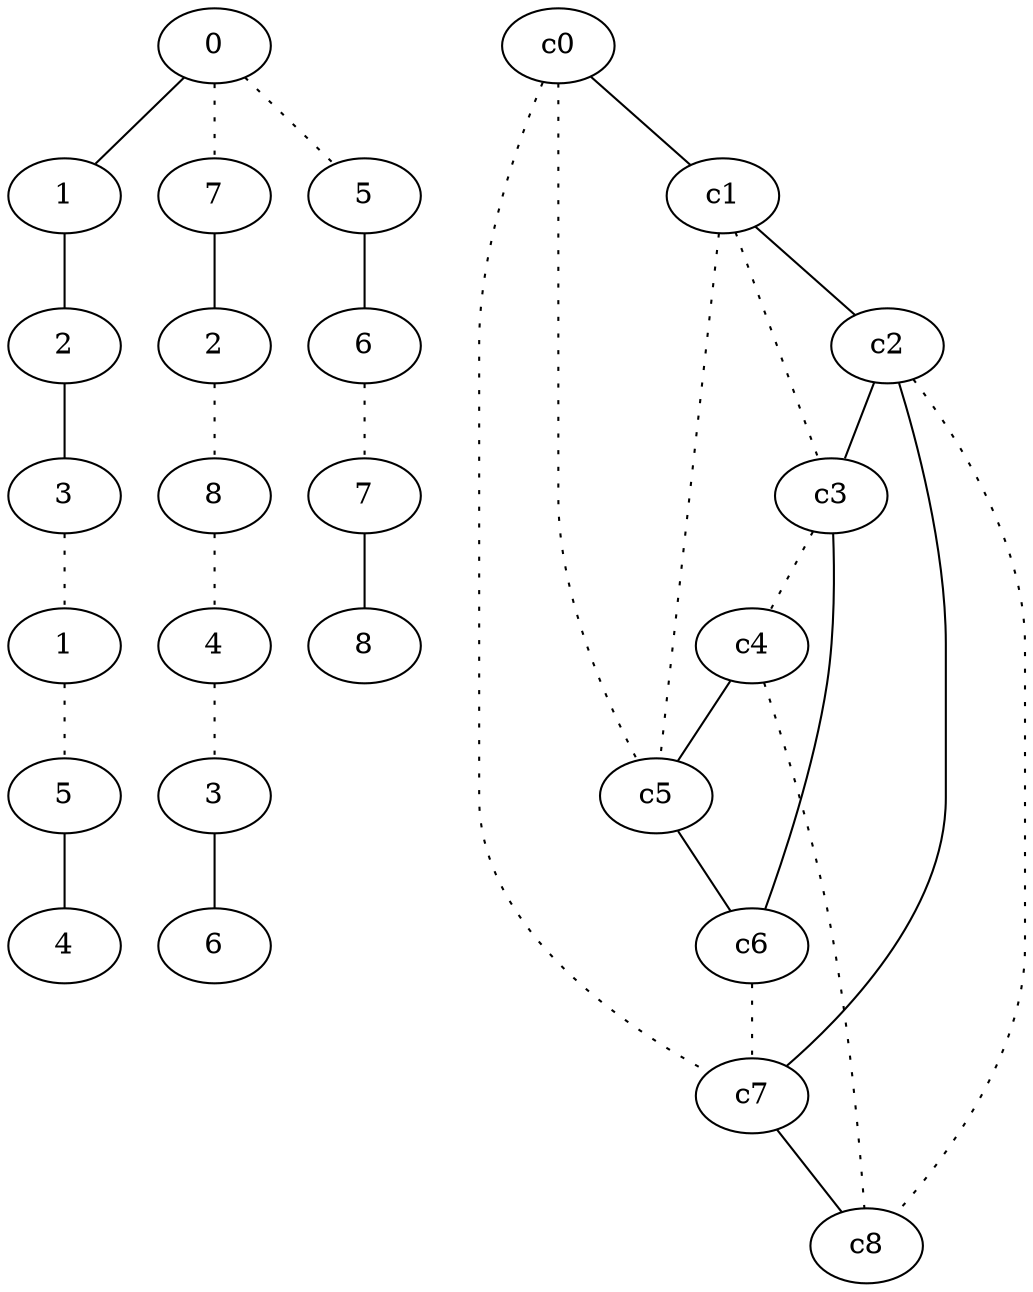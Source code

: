 graph {
a0[label=0];
a1[label=1];
a2[label=2];
a3[label=3];
a4[label=1];
a5[label=5];
a6[label=4];
a7[label=7];
a8[label=2];
a9[label=8];
a10[label=4];
a11[label=3];
a12[label=6];
a13[label=5];
a14[label=6];
a15[label=7];
a16[label=8];
a0 -- a1;
a0 -- a7 [style=dotted];
a0 -- a13 [style=dotted];
a1 -- a2;
a2 -- a3;
a3 -- a4 [style=dotted];
a4 -- a5 [style=dotted];
a5 -- a6;
a7 -- a8;
a8 -- a9 [style=dotted];
a9 -- a10 [style=dotted];
a10 -- a11 [style=dotted];
a11 -- a12;
a13 -- a14;
a14 -- a15 [style=dotted];
a15 -- a16;
c0 -- c1;
c0 -- c5 [style=dotted];
c0 -- c7 [style=dotted];
c1 -- c2;
c1 -- c3 [style=dotted];
c1 -- c5 [style=dotted];
c2 -- c3;
c2 -- c7;
c2 -- c8 [style=dotted];
c3 -- c4 [style=dotted];
c3 -- c6;
c4 -- c5;
c4 -- c8 [style=dotted];
c5 -- c6;
c6 -- c7 [style=dotted];
c7 -- c8;
}
